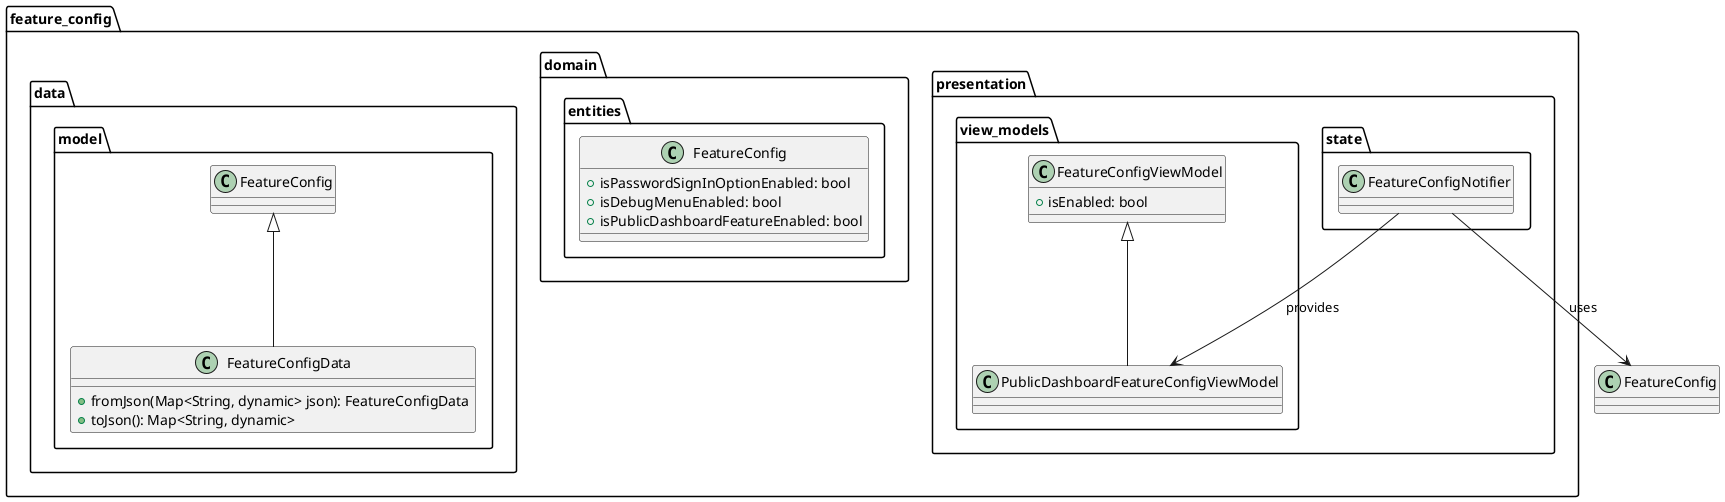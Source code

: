 @startuml public_dashboard_feature_config_class_diagram

package feature_config {
    package presentation {
        package view_models {
            class PublicDashboardFeatureConfigViewModel extends FeatureConfigViewModel {}

            class FeatureConfigViewModel {
                + isEnabled: bool
            }
        }

        package state {
            class FeatureConfigNotifier {}
        }
    }

    package domain.entities {
        class FeatureConfig {
            + isPasswordSignInOptionEnabled: bool
            + isDebugMenuEnabled: bool
            + isPublicDashboardFeatureEnabled: bool
        }
    }

    package data.model {
        class FeatureConfigData extends FeatureConfig {
            + fromJson(Map<String, dynamic> json): FeatureConfigData
            + toJson(): Map<String, dynamic>
        }
    }
}

FeatureConfigNotifier --> FeatureConfig: uses
FeatureConfigNotifier --> PublicDashboardFeatureConfigViewModel: provides

@enduml
